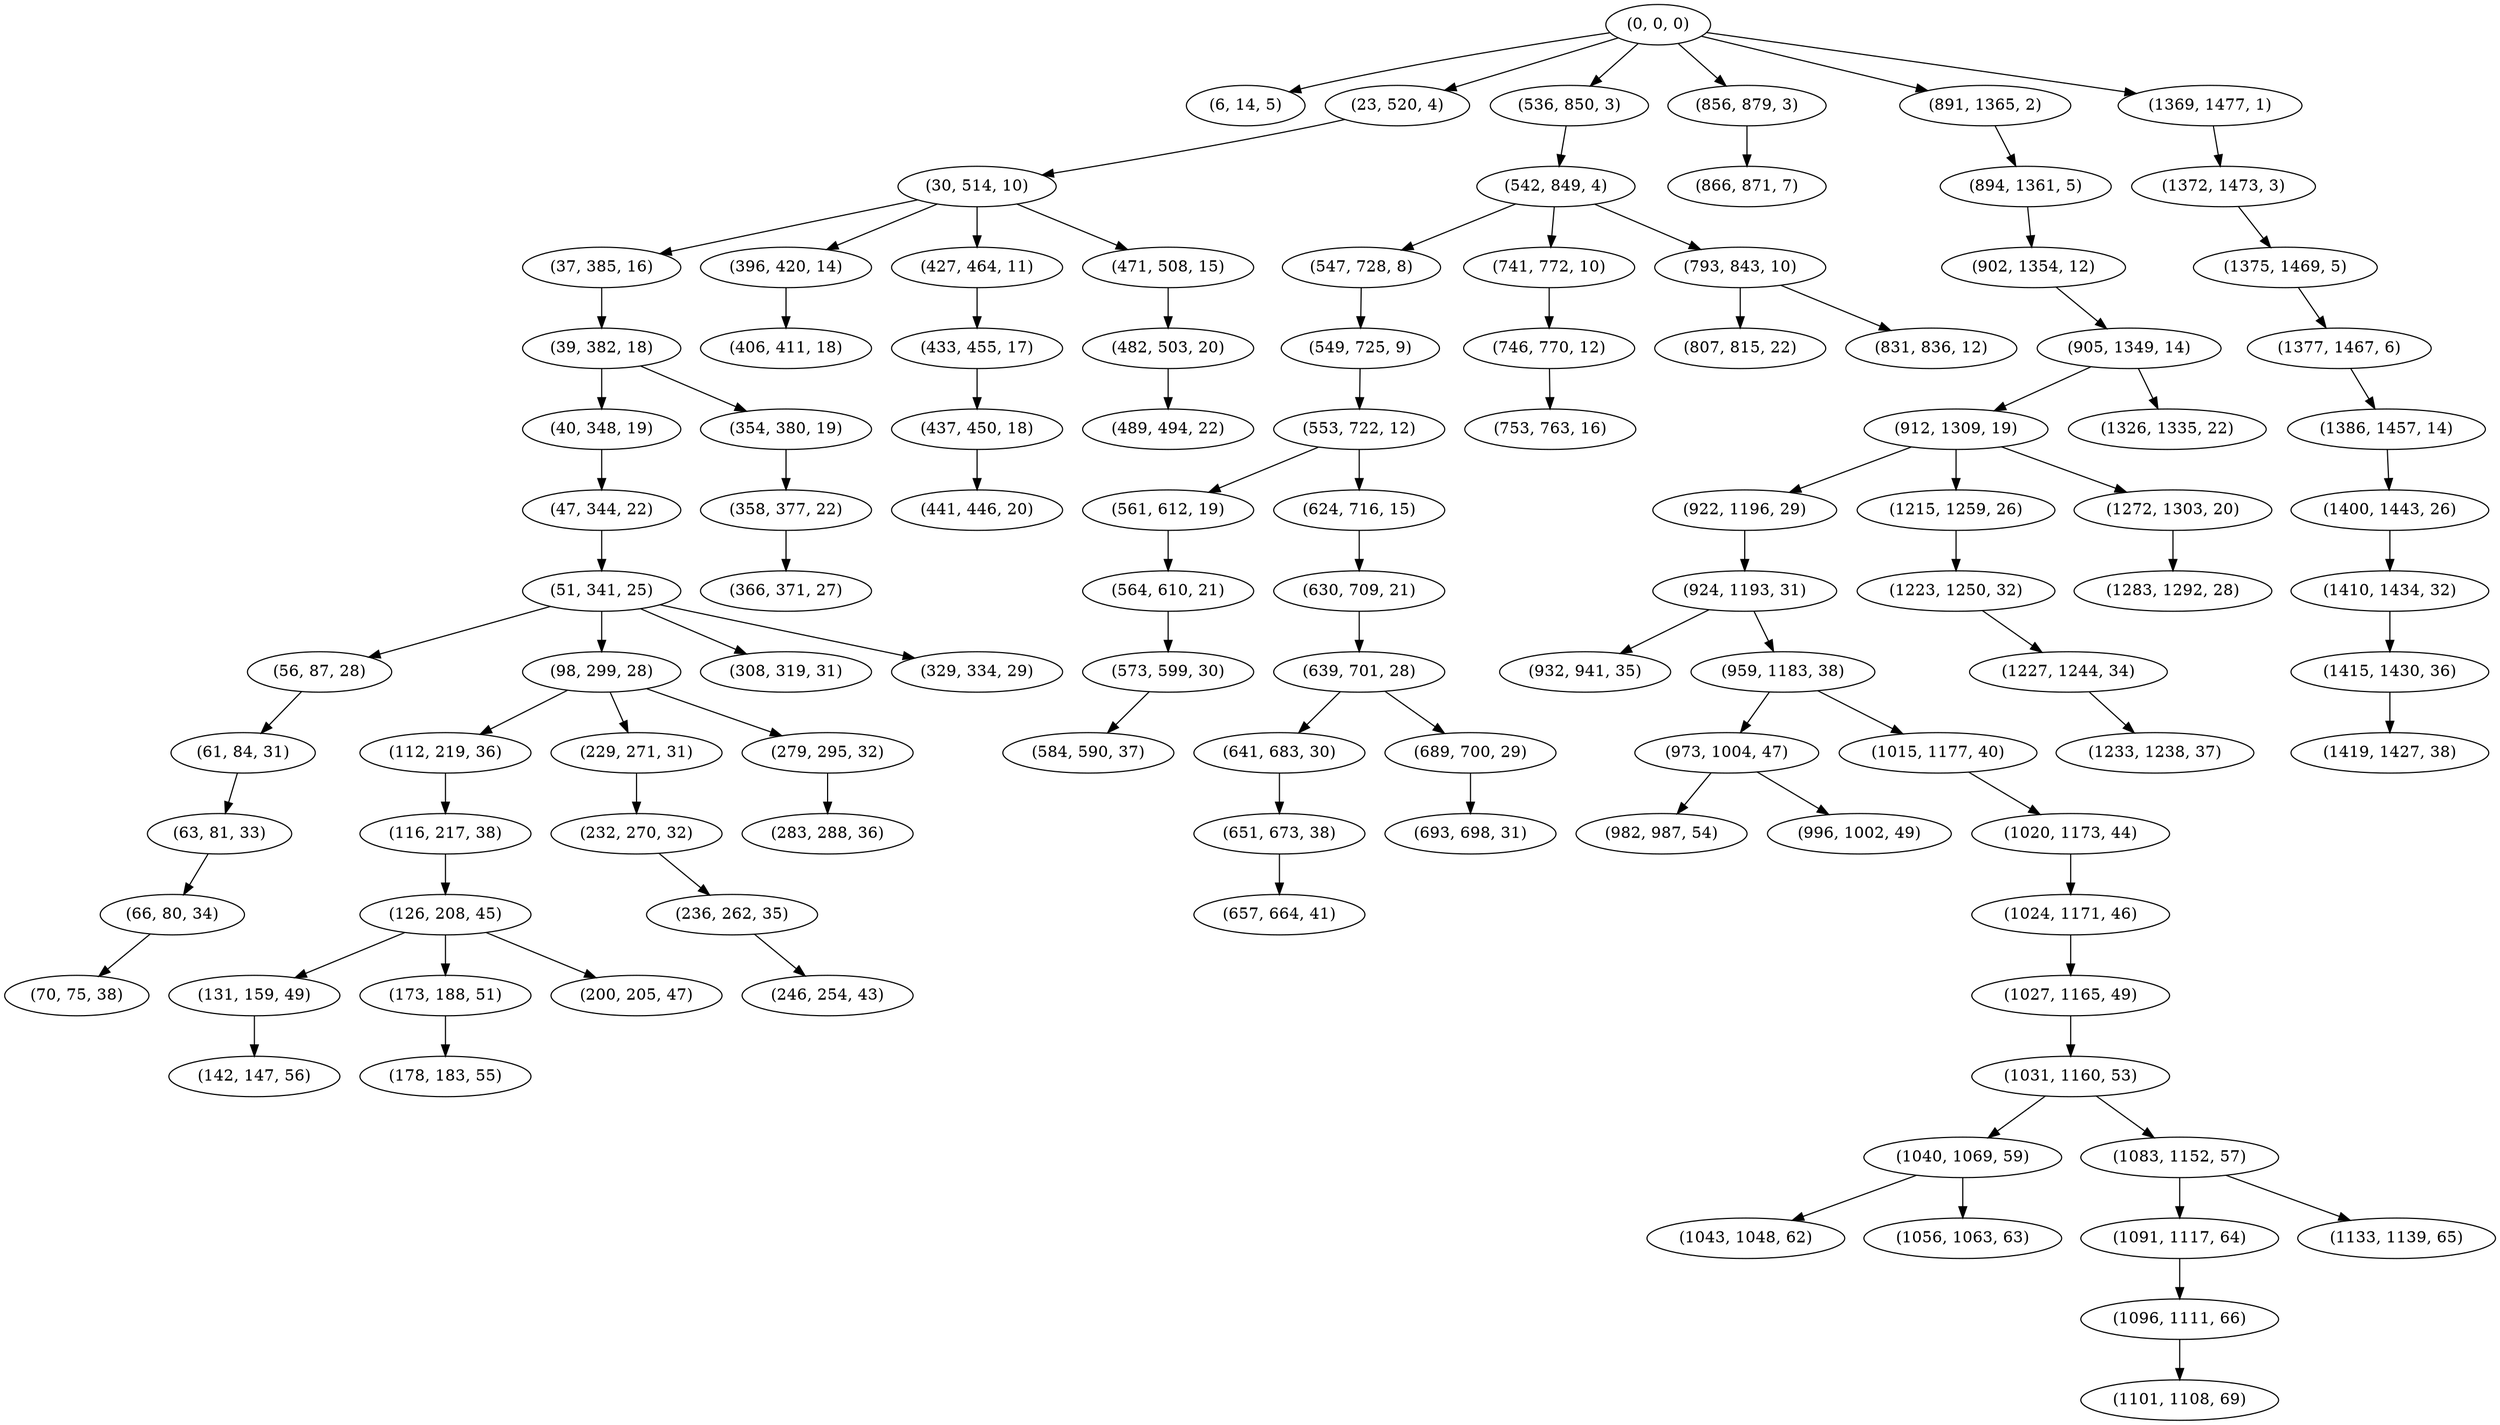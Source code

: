digraph tree {
    "(0, 0, 0)";
    "(6, 14, 5)";
    "(23, 520, 4)";
    "(30, 514, 10)";
    "(37, 385, 16)";
    "(39, 382, 18)";
    "(40, 348, 19)";
    "(47, 344, 22)";
    "(51, 341, 25)";
    "(56, 87, 28)";
    "(61, 84, 31)";
    "(63, 81, 33)";
    "(66, 80, 34)";
    "(70, 75, 38)";
    "(98, 299, 28)";
    "(112, 219, 36)";
    "(116, 217, 38)";
    "(126, 208, 45)";
    "(131, 159, 49)";
    "(142, 147, 56)";
    "(173, 188, 51)";
    "(178, 183, 55)";
    "(200, 205, 47)";
    "(229, 271, 31)";
    "(232, 270, 32)";
    "(236, 262, 35)";
    "(246, 254, 43)";
    "(279, 295, 32)";
    "(283, 288, 36)";
    "(308, 319, 31)";
    "(329, 334, 29)";
    "(354, 380, 19)";
    "(358, 377, 22)";
    "(366, 371, 27)";
    "(396, 420, 14)";
    "(406, 411, 18)";
    "(427, 464, 11)";
    "(433, 455, 17)";
    "(437, 450, 18)";
    "(441, 446, 20)";
    "(471, 508, 15)";
    "(482, 503, 20)";
    "(489, 494, 22)";
    "(536, 850, 3)";
    "(542, 849, 4)";
    "(547, 728, 8)";
    "(549, 725, 9)";
    "(553, 722, 12)";
    "(561, 612, 19)";
    "(564, 610, 21)";
    "(573, 599, 30)";
    "(584, 590, 37)";
    "(624, 716, 15)";
    "(630, 709, 21)";
    "(639, 701, 28)";
    "(641, 683, 30)";
    "(651, 673, 38)";
    "(657, 664, 41)";
    "(689, 700, 29)";
    "(693, 698, 31)";
    "(741, 772, 10)";
    "(746, 770, 12)";
    "(753, 763, 16)";
    "(793, 843, 10)";
    "(807, 815, 22)";
    "(831, 836, 12)";
    "(856, 879, 3)";
    "(866, 871, 7)";
    "(891, 1365, 2)";
    "(894, 1361, 5)";
    "(902, 1354, 12)";
    "(905, 1349, 14)";
    "(912, 1309, 19)";
    "(922, 1196, 29)";
    "(924, 1193, 31)";
    "(932, 941, 35)";
    "(959, 1183, 38)";
    "(973, 1004, 47)";
    "(982, 987, 54)";
    "(996, 1002, 49)";
    "(1015, 1177, 40)";
    "(1020, 1173, 44)";
    "(1024, 1171, 46)";
    "(1027, 1165, 49)";
    "(1031, 1160, 53)";
    "(1040, 1069, 59)";
    "(1043, 1048, 62)";
    "(1056, 1063, 63)";
    "(1083, 1152, 57)";
    "(1091, 1117, 64)";
    "(1096, 1111, 66)";
    "(1101, 1108, 69)";
    "(1133, 1139, 65)";
    "(1215, 1259, 26)";
    "(1223, 1250, 32)";
    "(1227, 1244, 34)";
    "(1233, 1238, 37)";
    "(1272, 1303, 20)";
    "(1283, 1292, 28)";
    "(1326, 1335, 22)";
    "(1369, 1477, 1)";
    "(1372, 1473, 3)";
    "(1375, 1469, 5)";
    "(1377, 1467, 6)";
    "(1386, 1457, 14)";
    "(1400, 1443, 26)";
    "(1410, 1434, 32)";
    "(1415, 1430, 36)";
    "(1419, 1427, 38)";
    "(0, 0, 0)" -> "(6, 14, 5)";
    "(0, 0, 0)" -> "(23, 520, 4)";
    "(0, 0, 0)" -> "(536, 850, 3)";
    "(0, 0, 0)" -> "(856, 879, 3)";
    "(0, 0, 0)" -> "(891, 1365, 2)";
    "(0, 0, 0)" -> "(1369, 1477, 1)";
    "(23, 520, 4)" -> "(30, 514, 10)";
    "(30, 514, 10)" -> "(37, 385, 16)";
    "(30, 514, 10)" -> "(396, 420, 14)";
    "(30, 514, 10)" -> "(427, 464, 11)";
    "(30, 514, 10)" -> "(471, 508, 15)";
    "(37, 385, 16)" -> "(39, 382, 18)";
    "(39, 382, 18)" -> "(40, 348, 19)";
    "(39, 382, 18)" -> "(354, 380, 19)";
    "(40, 348, 19)" -> "(47, 344, 22)";
    "(47, 344, 22)" -> "(51, 341, 25)";
    "(51, 341, 25)" -> "(56, 87, 28)";
    "(51, 341, 25)" -> "(98, 299, 28)";
    "(51, 341, 25)" -> "(308, 319, 31)";
    "(51, 341, 25)" -> "(329, 334, 29)";
    "(56, 87, 28)" -> "(61, 84, 31)";
    "(61, 84, 31)" -> "(63, 81, 33)";
    "(63, 81, 33)" -> "(66, 80, 34)";
    "(66, 80, 34)" -> "(70, 75, 38)";
    "(98, 299, 28)" -> "(112, 219, 36)";
    "(98, 299, 28)" -> "(229, 271, 31)";
    "(98, 299, 28)" -> "(279, 295, 32)";
    "(112, 219, 36)" -> "(116, 217, 38)";
    "(116, 217, 38)" -> "(126, 208, 45)";
    "(126, 208, 45)" -> "(131, 159, 49)";
    "(126, 208, 45)" -> "(173, 188, 51)";
    "(126, 208, 45)" -> "(200, 205, 47)";
    "(131, 159, 49)" -> "(142, 147, 56)";
    "(173, 188, 51)" -> "(178, 183, 55)";
    "(229, 271, 31)" -> "(232, 270, 32)";
    "(232, 270, 32)" -> "(236, 262, 35)";
    "(236, 262, 35)" -> "(246, 254, 43)";
    "(279, 295, 32)" -> "(283, 288, 36)";
    "(354, 380, 19)" -> "(358, 377, 22)";
    "(358, 377, 22)" -> "(366, 371, 27)";
    "(396, 420, 14)" -> "(406, 411, 18)";
    "(427, 464, 11)" -> "(433, 455, 17)";
    "(433, 455, 17)" -> "(437, 450, 18)";
    "(437, 450, 18)" -> "(441, 446, 20)";
    "(471, 508, 15)" -> "(482, 503, 20)";
    "(482, 503, 20)" -> "(489, 494, 22)";
    "(536, 850, 3)" -> "(542, 849, 4)";
    "(542, 849, 4)" -> "(547, 728, 8)";
    "(542, 849, 4)" -> "(741, 772, 10)";
    "(542, 849, 4)" -> "(793, 843, 10)";
    "(547, 728, 8)" -> "(549, 725, 9)";
    "(549, 725, 9)" -> "(553, 722, 12)";
    "(553, 722, 12)" -> "(561, 612, 19)";
    "(553, 722, 12)" -> "(624, 716, 15)";
    "(561, 612, 19)" -> "(564, 610, 21)";
    "(564, 610, 21)" -> "(573, 599, 30)";
    "(573, 599, 30)" -> "(584, 590, 37)";
    "(624, 716, 15)" -> "(630, 709, 21)";
    "(630, 709, 21)" -> "(639, 701, 28)";
    "(639, 701, 28)" -> "(641, 683, 30)";
    "(639, 701, 28)" -> "(689, 700, 29)";
    "(641, 683, 30)" -> "(651, 673, 38)";
    "(651, 673, 38)" -> "(657, 664, 41)";
    "(689, 700, 29)" -> "(693, 698, 31)";
    "(741, 772, 10)" -> "(746, 770, 12)";
    "(746, 770, 12)" -> "(753, 763, 16)";
    "(793, 843, 10)" -> "(807, 815, 22)";
    "(793, 843, 10)" -> "(831, 836, 12)";
    "(856, 879, 3)" -> "(866, 871, 7)";
    "(891, 1365, 2)" -> "(894, 1361, 5)";
    "(894, 1361, 5)" -> "(902, 1354, 12)";
    "(902, 1354, 12)" -> "(905, 1349, 14)";
    "(905, 1349, 14)" -> "(912, 1309, 19)";
    "(905, 1349, 14)" -> "(1326, 1335, 22)";
    "(912, 1309, 19)" -> "(922, 1196, 29)";
    "(912, 1309, 19)" -> "(1215, 1259, 26)";
    "(912, 1309, 19)" -> "(1272, 1303, 20)";
    "(922, 1196, 29)" -> "(924, 1193, 31)";
    "(924, 1193, 31)" -> "(932, 941, 35)";
    "(924, 1193, 31)" -> "(959, 1183, 38)";
    "(959, 1183, 38)" -> "(973, 1004, 47)";
    "(959, 1183, 38)" -> "(1015, 1177, 40)";
    "(973, 1004, 47)" -> "(982, 987, 54)";
    "(973, 1004, 47)" -> "(996, 1002, 49)";
    "(1015, 1177, 40)" -> "(1020, 1173, 44)";
    "(1020, 1173, 44)" -> "(1024, 1171, 46)";
    "(1024, 1171, 46)" -> "(1027, 1165, 49)";
    "(1027, 1165, 49)" -> "(1031, 1160, 53)";
    "(1031, 1160, 53)" -> "(1040, 1069, 59)";
    "(1031, 1160, 53)" -> "(1083, 1152, 57)";
    "(1040, 1069, 59)" -> "(1043, 1048, 62)";
    "(1040, 1069, 59)" -> "(1056, 1063, 63)";
    "(1083, 1152, 57)" -> "(1091, 1117, 64)";
    "(1083, 1152, 57)" -> "(1133, 1139, 65)";
    "(1091, 1117, 64)" -> "(1096, 1111, 66)";
    "(1096, 1111, 66)" -> "(1101, 1108, 69)";
    "(1215, 1259, 26)" -> "(1223, 1250, 32)";
    "(1223, 1250, 32)" -> "(1227, 1244, 34)";
    "(1227, 1244, 34)" -> "(1233, 1238, 37)";
    "(1272, 1303, 20)" -> "(1283, 1292, 28)";
    "(1369, 1477, 1)" -> "(1372, 1473, 3)";
    "(1372, 1473, 3)" -> "(1375, 1469, 5)";
    "(1375, 1469, 5)" -> "(1377, 1467, 6)";
    "(1377, 1467, 6)" -> "(1386, 1457, 14)";
    "(1386, 1457, 14)" -> "(1400, 1443, 26)";
    "(1400, 1443, 26)" -> "(1410, 1434, 32)";
    "(1410, 1434, 32)" -> "(1415, 1430, 36)";
    "(1415, 1430, 36)" -> "(1419, 1427, 38)";
}
